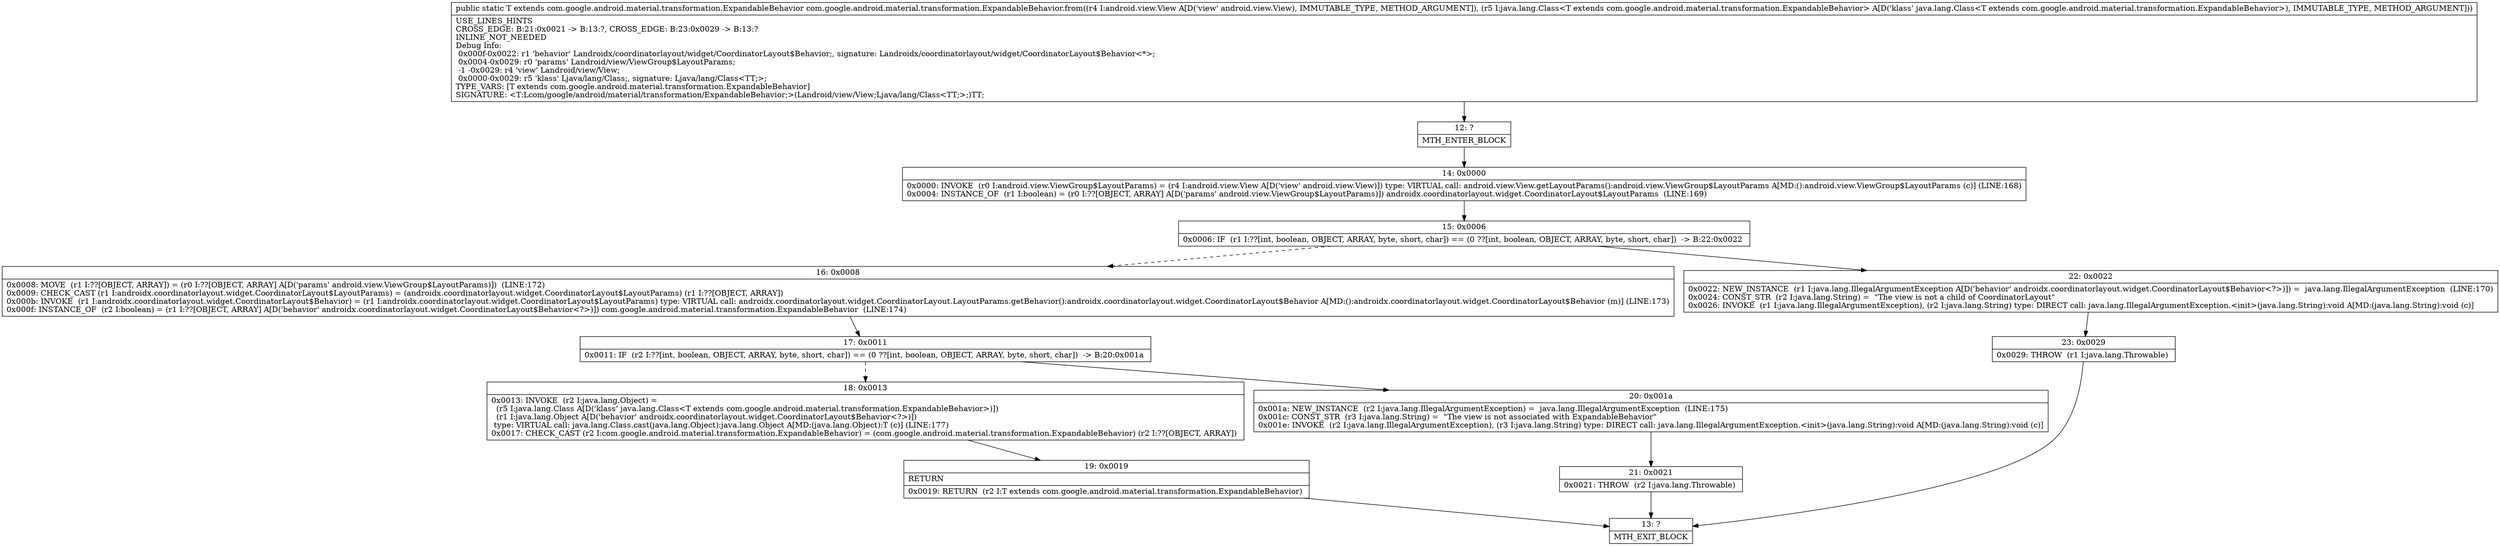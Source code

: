 digraph "CFG forcom.google.android.material.transformation.ExpandableBehavior.from(Landroid\/view\/View;Ljava\/lang\/Class;)Lcom\/google\/android\/material\/transformation\/ExpandableBehavior;" {
Node_12 [shape=record,label="{12\:\ ?|MTH_ENTER_BLOCK\l}"];
Node_14 [shape=record,label="{14\:\ 0x0000|0x0000: INVOKE  (r0 I:android.view.ViewGroup$LayoutParams) = (r4 I:android.view.View A[D('view' android.view.View)]) type: VIRTUAL call: android.view.View.getLayoutParams():android.view.ViewGroup$LayoutParams A[MD:():android.view.ViewGroup$LayoutParams (c)] (LINE:168)\l0x0004: INSTANCE_OF  (r1 I:boolean) = (r0 I:??[OBJECT, ARRAY] A[D('params' android.view.ViewGroup$LayoutParams)]) androidx.coordinatorlayout.widget.CoordinatorLayout$LayoutParams  (LINE:169)\l}"];
Node_15 [shape=record,label="{15\:\ 0x0006|0x0006: IF  (r1 I:??[int, boolean, OBJECT, ARRAY, byte, short, char]) == (0 ??[int, boolean, OBJECT, ARRAY, byte, short, char])  \-\> B:22:0x0022 \l}"];
Node_16 [shape=record,label="{16\:\ 0x0008|0x0008: MOVE  (r1 I:??[OBJECT, ARRAY]) = (r0 I:??[OBJECT, ARRAY] A[D('params' android.view.ViewGroup$LayoutParams)])  (LINE:172)\l0x0009: CHECK_CAST (r1 I:androidx.coordinatorlayout.widget.CoordinatorLayout$LayoutParams) = (androidx.coordinatorlayout.widget.CoordinatorLayout$LayoutParams) (r1 I:??[OBJECT, ARRAY]) \l0x000b: INVOKE  (r1 I:androidx.coordinatorlayout.widget.CoordinatorLayout$Behavior) = (r1 I:androidx.coordinatorlayout.widget.CoordinatorLayout$LayoutParams) type: VIRTUAL call: androidx.coordinatorlayout.widget.CoordinatorLayout.LayoutParams.getBehavior():androidx.coordinatorlayout.widget.CoordinatorLayout$Behavior A[MD:():androidx.coordinatorlayout.widget.CoordinatorLayout$Behavior (m)] (LINE:173)\l0x000f: INSTANCE_OF  (r2 I:boolean) = (r1 I:??[OBJECT, ARRAY] A[D('behavior' androidx.coordinatorlayout.widget.CoordinatorLayout$Behavior\<?\>)]) com.google.android.material.transformation.ExpandableBehavior  (LINE:174)\l}"];
Node_17 [shape=record,label="{17\:\ 0x0011|0x0011: IF  (r2 I:??[int, boolean, OBJECT, ARRAY, byte, short, char]) == (0 ??[int, boolean, OBJECT, ARRAY, byte, short, char])  \-\> B:20:0x001a \l}"];
Node_18 [shape=record,label="{18\:\ 0x0013|0x0013: INVOKE  (r2 I:java.lang.Object) = \l  (r5 I:java.lang.Class A[D('klass' java.lang.Class\<T extends com.google.android.material.transformation.ExpandableBehavior\>)])\l  (r1 I:java.lang.Object A[D('behavior' androidx.coordinatorlayout.widget.CoordinatorLayout$Behavior\<?\>)])\l type: VIRTUAL call: java.lang.Class.cast(java.lang.Object):java.lang.Object A[MD:(java.lang.Object):T (c)] (LINE:177)\l0x0017: CHECK_CAST (r2 I:com.google.android.material.transformation.ExpandableBehavior) = (com.google.android.material.transformation.ExpandableBehavior) (r2 I:??[OBJECT, ARRAY]) \l}"];
Node_19 [shape=record,label="{19\:\ 0x0019|RETURN\l|0x0019: RETURN  (r2 I:T extends com.google.android.material.transformation.ExpandableBehavior) \l}"];
Node_13 [shape=record,label="{13\:\ ?|MTH_EXIT_BLOCK\l}"];
Node_20 [shape=record,label="{20\:\ 0x001a|0x001a: NEW_INSTANCE  (r2 I:java.lang.IllegalArgumentException) =  java.lang.IllegalArgumentException  (LINE:175)\l0x001c: CONST_STR  (r3 I:java.lang.String) =  \"The view is not associated with ExpandableBehavior\" \l0x001e: INVOKE  (r2 I:java.lang.IllegalArgumentException), (r3 I:java.lang.String) type: DIRECT call: java.lang.IllegalArgumentException.\<init\>(java.lang.String):void A[MD:(java.lang.String):void (c)]\l}"];
Node_21 [shape=record,label="{21\:\ 0x0021|0x0021: THROW  (r2 I:java.lang.Throwable) \l}"];
Node_22 [shape=record,label="{22\:\ 0x0022|0x0022: NEW_INSTANCE  (r1 I:java.lang.IllegalArgumentException A[D('behavior' androidx.coordinatorlayout.widget.CoordinatorLayout$Behavior\<?\>)]) =  java.lang.IllegalArgumentException  (LINE:170)\l0x0024: CONST_STR  (r2 I:java.lang.String) =  \"The view is not a child of CoordinatorLayout\" \l0x0026: INVOKE  (r1 I:java.lang.IllegalArgumentException), (r2 I:java.lang.String) type: DIRECT call: java.lang.IllegalArgumentException.\<init\>(java.lang.String):void A[MD:(java.lang.String):void (c)]\l}"];
Node_23 [shape=record,label="{23\:\ 0x0029|0x0029: THROW  (r1 I:java.lang.Throwable) \l}"];
MethodNode[shape=record,label="{public static T extends com.google.android.material.transformation.ExpandableBehavior com.google.android.material.transformation.ExpandableBehavior.from((r4 I:android.view.View A[D('view' android.view.View), IMMUTABLE_TYPE, METHOD_ARGUMENT]), (r5 I:java.lang.Class\<T extends com.google.android.material.transformation.ExpandableBehavior\> A[D('klass' java.lang.Class\<T extends com.google.android.material.transformation.ExpandableBehavior\>), IMMUTABLE_TYPE, METHOD_ARGUMENT]))  | USE_LINES_HINTS\lCROSS_EDGE: B:21:0x0021 \-\> B:13:?, CROSS_EDGE: B:23:0x0029 \-\> B:13:?\lINLINE_NOT_NEEDED\lDebug Info:\l  0x000f\-0x0022: r1 'behavior' Landroidx\/coordinatorlayout\/widget\/CoordinatorLayout$Behavior;, signature: Landroidx\/coordinatorlayout\/widget\/CoordinatorLayout$Behavior\<*\>;\l  0x0004\-0x0029: r0 'params' Landroid\/view\/ViewGroup$LayoutParams;\l  \-1 \-0x0029: r4 'view' Landroid\/view\/View;\l  0x0000\-0x0029: r5 'klass' Ljava\/lang\/Class;, signature: Ljava\/lang\/Class\<TT;\>;\lTYPE_VARS: [T extends com.google.android.material.transformation.ExpandableBehavior]\lSIGNATURE: \<T:Lcom\/google\/android\/material\/transformation\/ExpandableBehavior;\>(Landroid\/view\/View;Ljava\/lang\/Class\<TT;\>;)TT;\l}"];
MethodNode -> Node_12;Node_12 -> Node_14;
Node_14 -> Node_15;
Node_15 -> Node_16[style=dashed];
Node_15 -> Node_22;
Node_16 -> Node_17;
Node_17 -> Node_18[style=dashed];
Node_17 -> Node_20;
Node_18 -> Node_19;
Node_19 -> Node_13;
Node_20 -> Node_21;
Node_21 -> Node_13;
Node_22 -> Node_23;
Node_23 -> Node_13;
}

